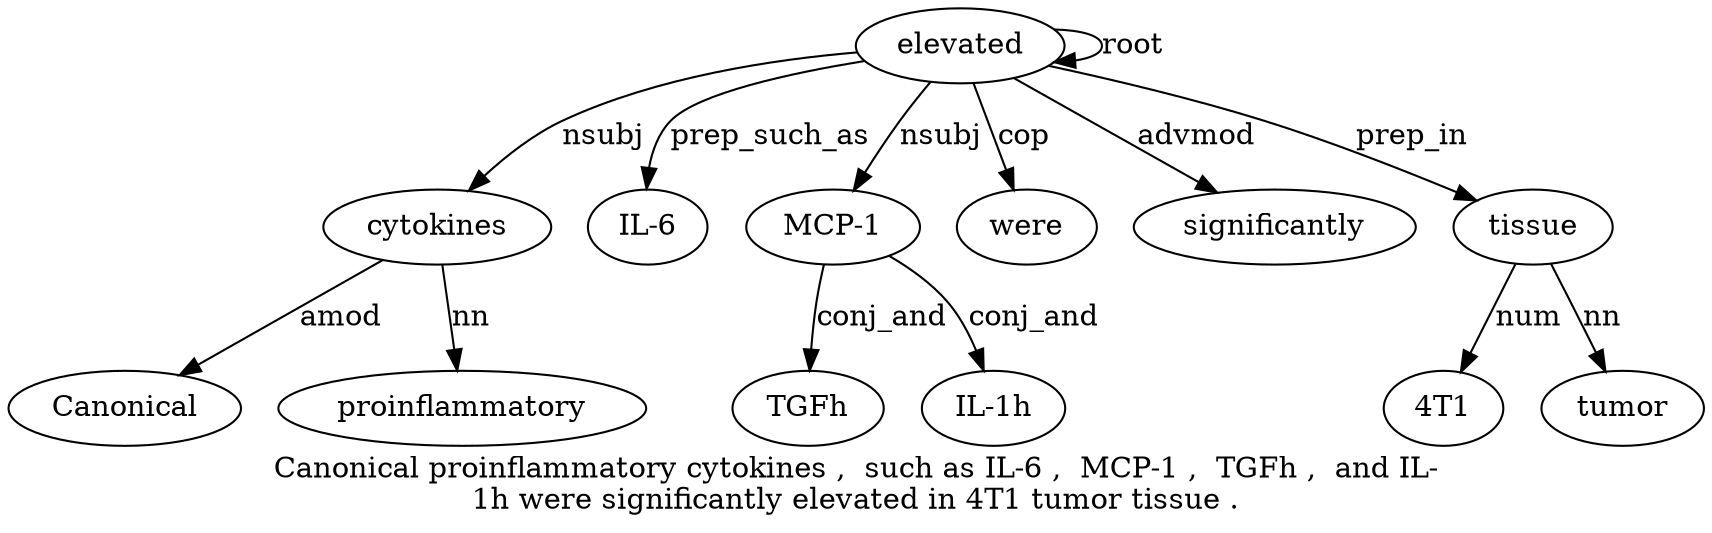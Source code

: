 digraph "Canonical proinflammatory cytokines ,  such as IL-6 ,  MCP-1 ,  TGFh ,  and IL-1h were significantly elevated in 4T1 tumor tissue ." {
label="Canonical proinflammatory cytokines ,  such as IL-6 ,  MCP-1 ,  TGFh ,  and IL-
1h were significantly elevated in 4T1 tumor tissue .";
cytokines3 [style=filled, fillcolor=white, label=cytokines];
Canonical1 [style=filled, fillcolor=white, label=Canonical];
cytokines3 -> Canonical1  [label=amod];
proinflammatory2 [style=filled, fillcolor=white, label=proinflammatory];
cytokines3 -> proinflammatory2  [label=nn];
elevated17 [style=filled, fillcolor=white, label=elevated];
elevated17 -> cytokines3  [label=nsubj];
"IL-67" [style=filled, fillcolor=white, label="IL-6"];
elevated17 -> "IL-67"  [label=prep_such_as];
"MCP-19" [style=filled, fillcolor=white, label="MCP-1"];
elevated17 -> "MCP-19"  [label=nsubj];
TGFh11 [style=filled, fillcolor=white, label=TGFh];
"MCP-19" -> TGFh11  [label=conj_and];
"IL-1h4" [style=filled, fillcolor=white, label="IL-1h"];
"MCP-19" -> "IL-1h4"  [label=conj_and];
were15 [style=filled, fillcolor=white, label=were];
elevated17 -> were15  [label=cop];
significantly16 [style=filled, fillcolor=white, label=significantly];
elevated17 -> significantly16  [label=advmod];
elevated17 -> elevated17  [label=root];
tissue21 [style=filled, fillcolor=white, label=tissue];
"4T119" [style=filled, fillcolor=white, label="4T1"];
tissue21 -> "4T119"  [label=num];
tumor20 [style=filled, fillcolor=white, label=tumor];
tissue21 -> tumor20  [label=nn];
elevated17 -> tissue21  [label=prep_in];
}
